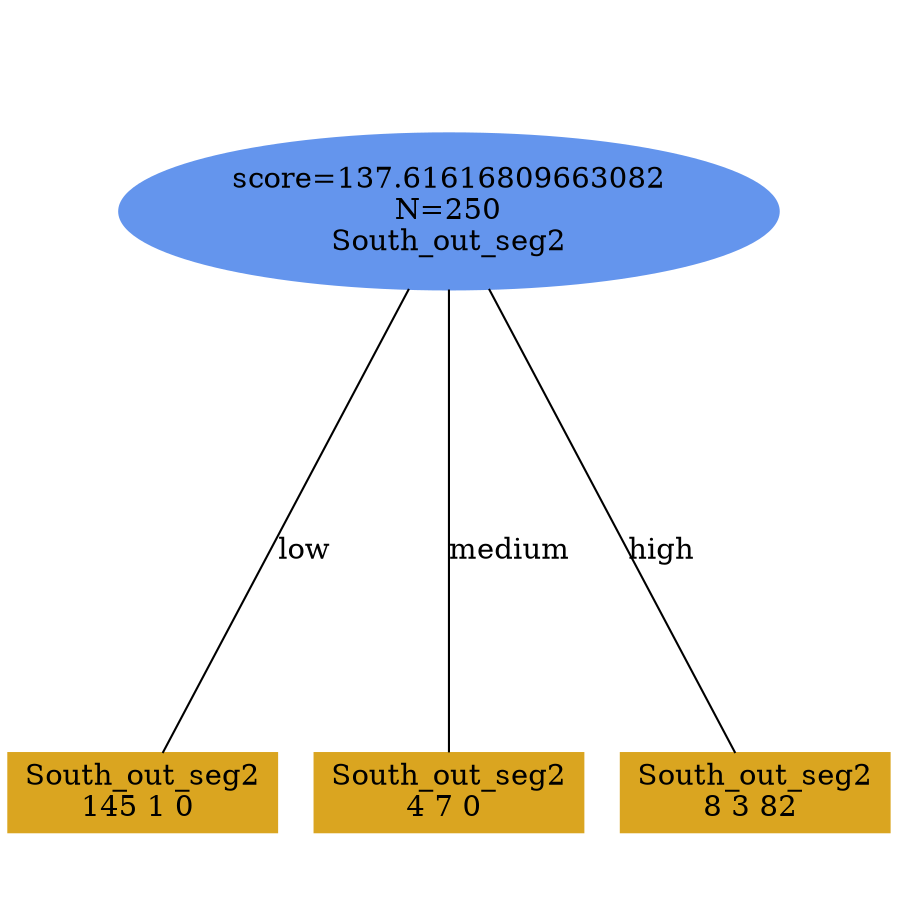 digraph "DD" {
size = "7.5,10"
ratio=1.0;
center = true;
edge [dir = none];
{ rank = same; node [shape=ellipse, style=filled, color=cornflowerblue];"2878" [label="score=137.61616809663082\nN=250\nSouth_out_seg2"];}
{ rank = same; node [shape=box, style=filled, color=goldenrod];"2879" [label="South_out_seg2\n145 1 0 "];}
{ rank = same; node [shape=box, style=filled, color=goldenrod];"2880" [label="South_out_seg2\n4 7 0 "];}
{ rank = same; node [shape=box, style=filled, color=goldenrod];"2881" [label="South_out_seg2\n8 3 82 "];}
"2878" -> "2879" [label = "low"];
"2878" -> "2880" [label = "medium"];
"2878" -> "2881" [label = "high"];

}